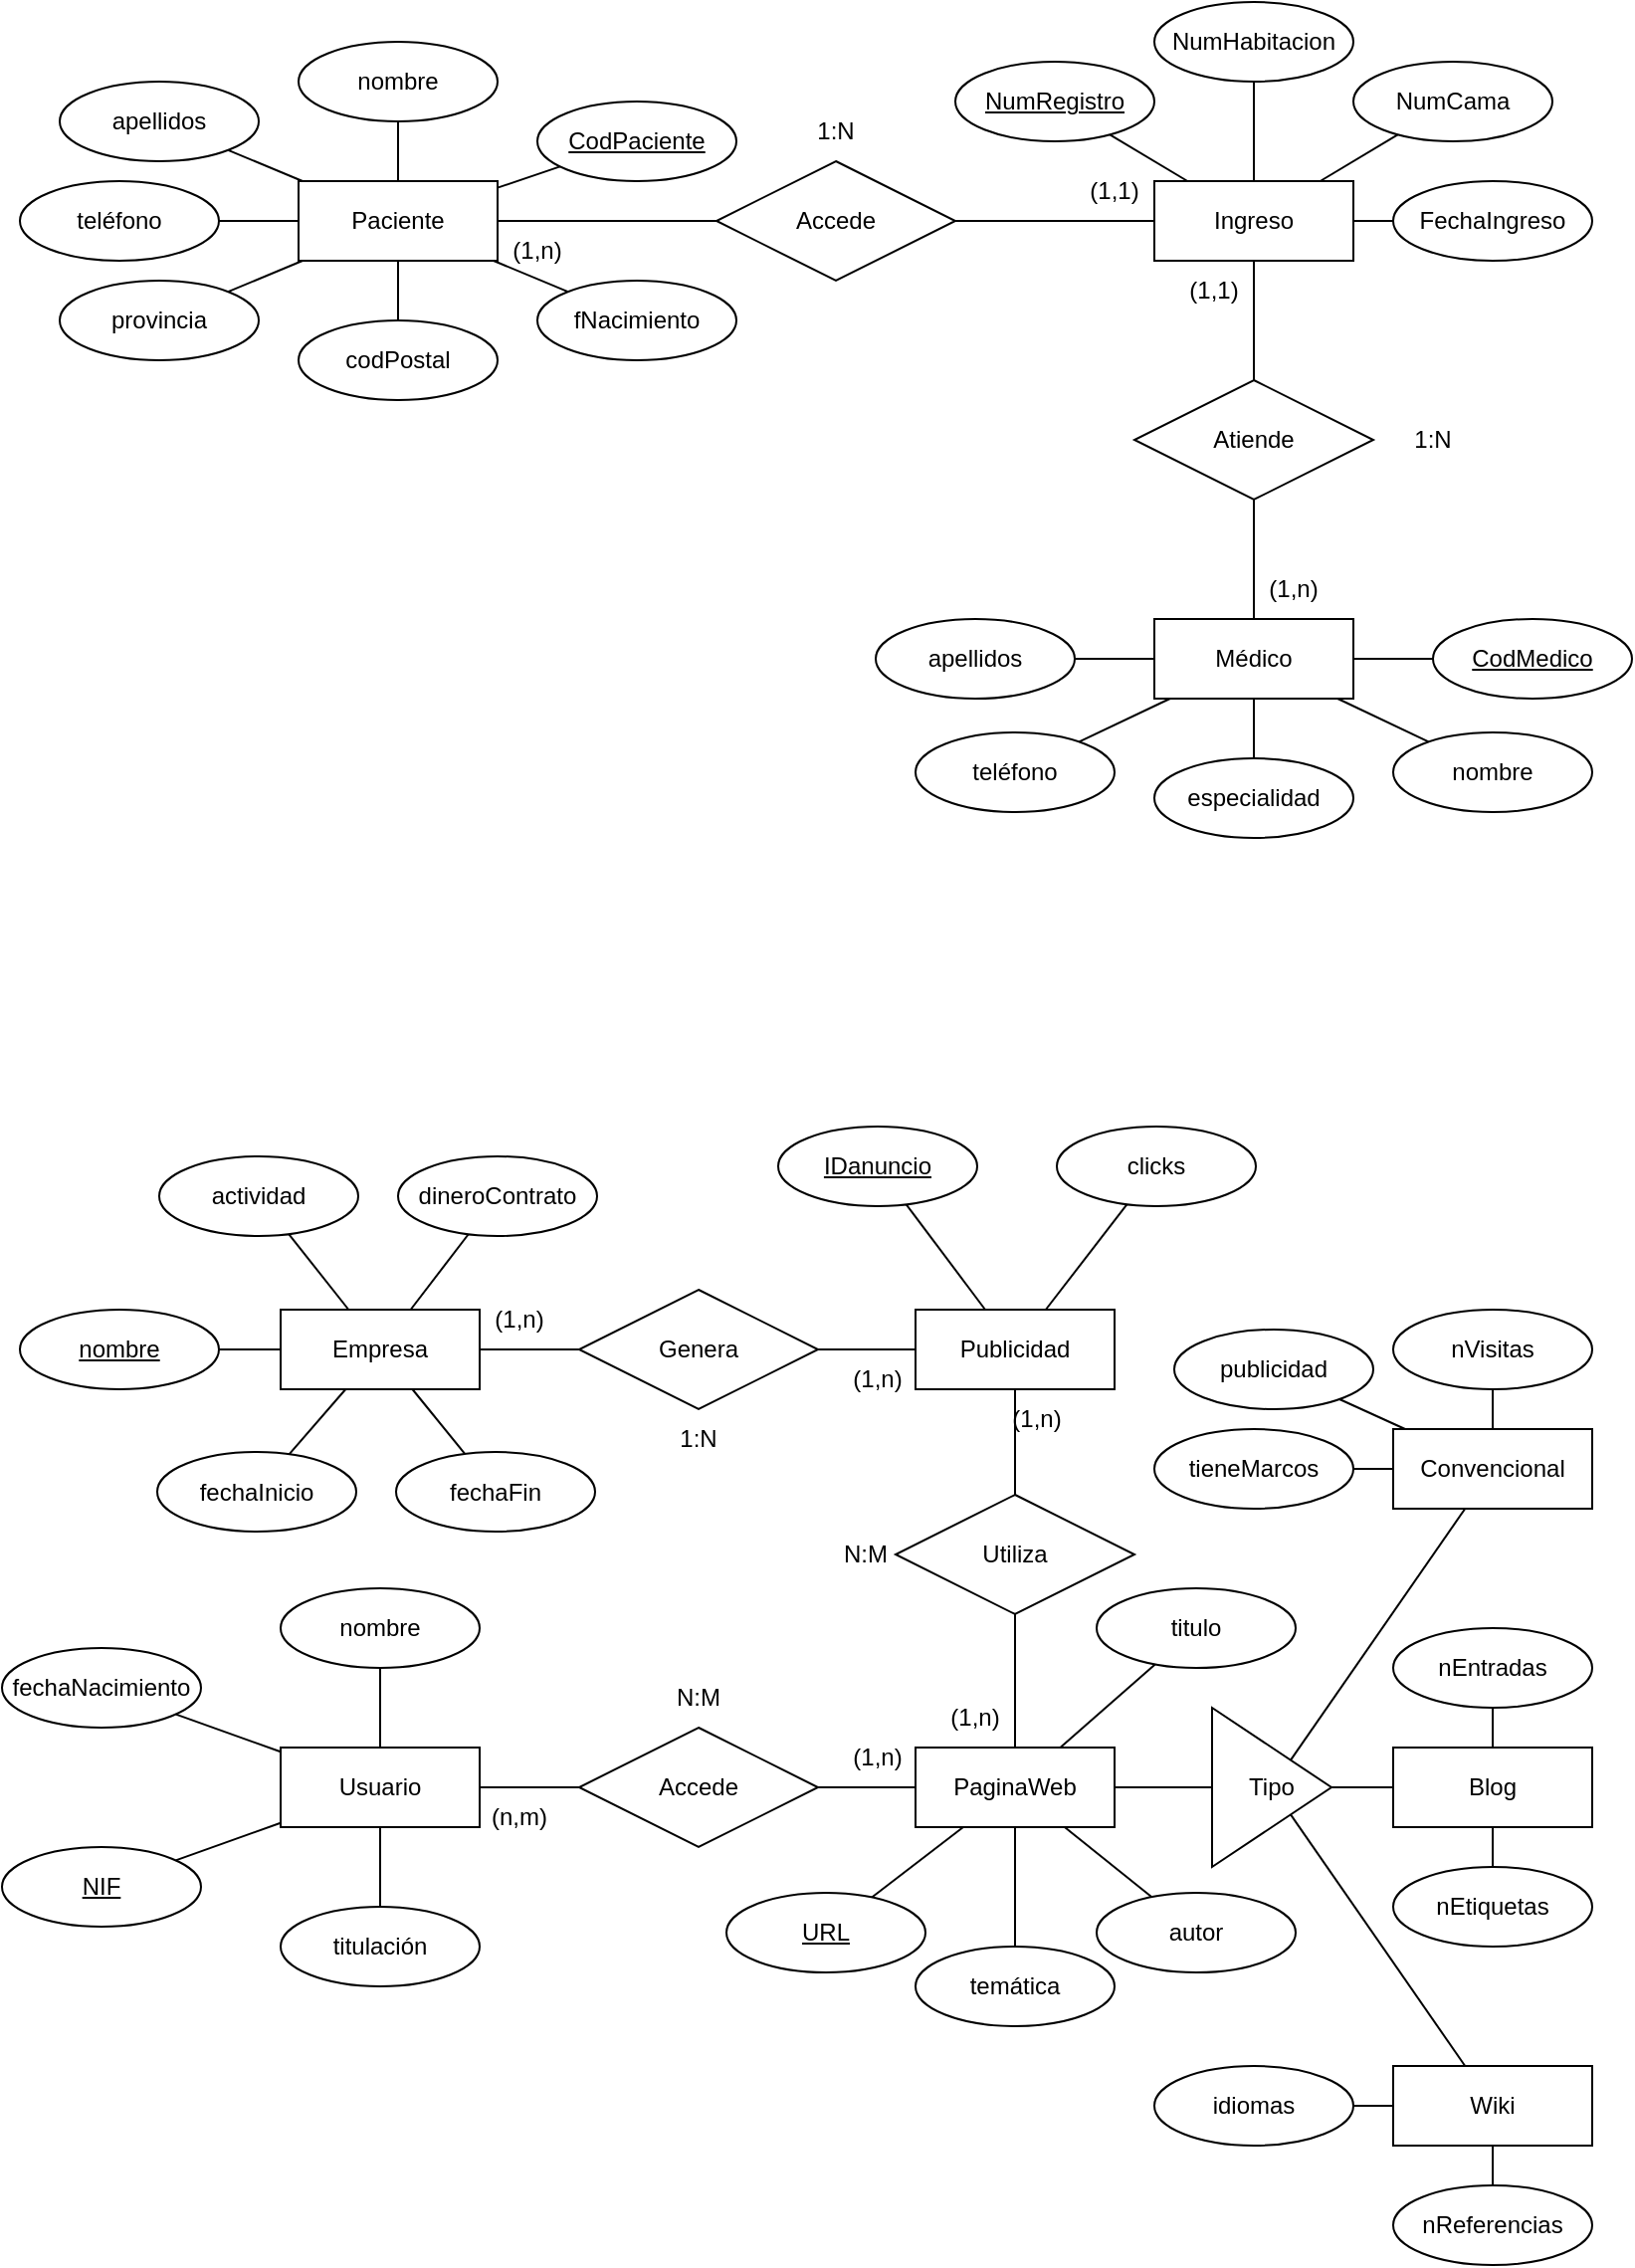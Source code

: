<mxfile version="24.8.1">
  <diagram name="Página-1" id="OM9QJlv7rs2KJ2Hx93Fb">
    <mxGraphModel dx="1793" dy="933" grid="1" gridSize="10" guides="1" tooltips="1" connect="1" arrows="1" fold="1" page="1" pageScale="1" pageWidth="827" pageHeight="1169" math="0" shadow="0">
      <root>
        <mxCell id="0" />
        <mxCell id="1" parent="0" />
        <mxCell id="q-Yn26P4vF6KLxeXFJKJ-2" value="Paciente" style="whiteSpace=wrap;html=1;align=center;" parent="1" vertex="1">
          <mxGeometry x="149" y="110" width="100" height="40" as="geometry" />
        </mxCell>
        <mxCell id="q-Yn26P4vF6KLxeXFJKJ-3" value="nombre" style="ellipse;whiteSpace=wrap;html=1;align=center;" parent="1" vertex="1">
          <mxGeometry x="149" y="40" width="100" height="40" as="geometry" />
        </mxCell>
        <mxCell id="q-Yn26P4vF6KLxeXFJKJ-4" value="" style="endArrow=none;html=1;rounded=0;" parent="1" source="q-Yn26P4vF6KLxeXFJKJ-2" target="q-Yn26P4vF6KLxeXFJKJ-3" edge="1">
          <mxGeometry relative="1" as="geometry">
            <mxPoint x="159" y="280" as="sourcePoint" />
            <mxPoint x="319" y="280" as="targetPoint" />
          </mxGeometry>
        </mxCell>
        <mxCell id="q-Yn26P4vF6KLxeXFJKJ-5" value="CodPaciente" style="ellipse;whiteSpace=wrap;html=1;align=center;fontStyle=4;" parent="1" vertex="1">
          <mxGeometry x="269" y="70" width="100" height="40" as="geometry" />
        </mxCell>
        <mxCell id="q-Yn26P4vF6KLxeXFJKJ-6" value="" style="endArrow=none;html=1;rounded=0;" parent="1" source="q-Yn26P4vF6KLxeXFJKJ-5" target="q-Yn26P4vF6KLxeXFJKJ-2" edge="1">
          <mxGeometry relative="1" as="geometry">
            <mxPoint x="187" y="120" as="sourcePoint" />
            <mxPoint x="129" y="68" as="targetPoint" />
          </mxGeometry>
        </mxCell>
        <mxCell id="q-Yn26P4vF6KLxeXFJKJ-7" value="apellidos" style="ellipse;whiteSpace=wrap;html=1;align=center;" parent="1" vertex="1">
          <mxGeometry x="29" y="60" width="100" height="40" as="geometry" />
        </mxCell>
        <mxCell id="q-Yn26P4vF6KLxeXFJKJ-8" value="" style="endArrow=none;html=1;rounded=0;" parent="1" source="q-Yn26P4vF6KLxeXFJKJ-2" target="q-Yn26P4vF6KLxeXFJKJ-7" edge="1">
          <mxGeometry relative="1" as="geometry">
            <mxPoint x="163" y="230" as="sourcePoint" />
            <mxPoint x="305" y="400" as="targetPoint" />
          </mxGeometry>
        </mxCell>
        <mxCell id="q-Yn26P4vF6KLxeXFJKJ-9" value="teléfono" style="ellipse;whiteSpace=wrap;html=1;align=center;" parent="1" vertex="1">
          <mxGeometry x="9" y="110" width="100" height="40" as="geometry" />
        </mxCell>
        <mxCell id="q-Yn26P4vF6KLxeXFJKJ-10" value="" style="endArrow=none;html=1;rounded=0;" parent="1" source="q-Yn26P4vF6KLxeXFJKJ-2" target="q-Yn26P4vF6KLxeXFJKJ-9" edge="1">
          <mxGeometry relative="1" as="geometry">
            <mxPoint x="149" y="177" as="sourcePoint" />
            <mxPoint x="305" y="460" as="targetPoint" />
          </mxGeometry>
        </mxCell>
        <mxCell id="q-Yn26P4vF6KLxeXFJKJ-11" value="provincia" style="ellipse;whiteSpace=wrap;html=1;align=center;" parent="1" vertex="1">
          <mxGeometry x="29" y="160" width="100" height="40" as="geometry" />
        </mxCell>
        <mxCell id="q-Yn26P4vF6KLxeXFJKJ-12" value="" style="endArrow=none;html=1;rounded=0;" parent="1" source="q-Yn26P4vF6KLxeXFJKJ-2" target="q-Yn26P4vF6KLxeXFJKJ-11" edge="1">
          <mxGeometry relative="1" as="geometry">
            <mxPoint x="179" y="193" as="sourcePoint" />
            <mxPoint x="335" y="510" as="targetPoint" />
          </mxGeometry>
        </mxCell>
        <mxCell id="q-Yn26P4vF6KLxeXFJKJ-13" value="codPostal" style="ellipse;whiteSpace=wrap;html=1;align=center;" parent="1" vertex="1">
          <mxGeometry x="149" y="180" width="100" height="40" as="geometry" />
        </mxCell>
        <mxCell id="q-Yn26P4vF6KLxeXFJKJ-14" value="" style="endArrow=none;html=1;rounded=0;" parent="1" source="q-Yn26P4vF6KLxeXFJKJ-2" target="q-Yn26P4vF6KLxeXFJKJ-13" edge="1">
          <mxGeometry relative="1" as="geometry">
            <mxPoint x="298" y="150" as="sourcePoint" />
            <mxPoint x="445" y="513" as="targetPoint" />
          </mxGeometry>
        </mxCell>
        <mxCell id="q-Yn26P4vF6KLxeXFJKJ-15" value="fNacimiento" style="ellipse;whiteSpace=wrap;html=1;align=center;" parent="1" vertex="1">
          <mxGeometry x="269" y="160" width="100" height="40" as="geometry" />
        </mxCell>
        <mxCell id="q-Yn26P4vF6KLxeXFJKJ-16" value="" style="endArrow=none;html=1;rounded=0;" parent="1" source="q-Yn26P4vF6KLxeXFJKJ-2" target="q-Yn26P4vF6KLxeXFJKJ-15" edge="1">
          <mxGeometry relative="1" as="geometry">
            <mxPoint x="307" y="140" as="sourcePoint" />
            <mxPoint x="548" y="503" as="targetPoint" />
          </mxGeometry>
        </mxCell>
        <mxCell id="q-Yn26P4vF6KLxeXFJKJ-17" value="Accede" style="shape=rhombus;perimeter=rhombusPerimeter;whiteSpace=wrap;html=1;align=center;" parent="1" vertex="1">
          <mxGeometry x="359" y="100" width="120" height="60" as="geometry" />
        </mxCell>
        <mxCell id="q-Yn26P4vF6KLxeXFJKJ-18" value="" style="endArrow=none;html=1;rounded=0;" parent="1" source="q-Yn26P4vF6KLxeXFJKJ-2" target="q-Yn26P4vF6KLxeXFJKJ-17" edge="1">
          <mxGeometry relative="1" as="geometry">
            <mxPoint x="243" y="160" as="sourcePoint" />
            <mxPoint x="304" y="196" as="targetPoint" />
          </mxGeometry>
        </mxCell>
        <mxCell id="q-Yn26P4vF6KLxeXFJKJ-19" value="Médico" style="whiteSpace=wrap;html=1;align=center;" parent="1" vertex="1">
          <mxGeometry x="579" y="330" width="100" height="40" as="geometry" />
        </mxCell>
        <mxCell id="q-Yn26P4vF6KLxeXFJKJ-20" value="nombre" style="ellipse;whiteSpace=wrap;html=1;align=center;" parent="1" vertex="1">
          <mxGeometry x="699" y="387" width="100" height="40" as="geometry" />
        </mxCell>
        <mxCell id="q-Yn26P4vF6KLxeXFJKJ-21" value="" style="endArrow=none;html=1;rounded=0;" parent="1" source="q-Yn26P4vF6KLxeXFJKJ-19" target="q-Yn26P4vF6KLxeXFJKJ-20" edge="1">
          <mxGeometry relative="1" as="geometry">
            <mxPoint x="589" y="500" as="sourcePoint" />
            <mxPoint x="749" y="500" as="targetPoint" />
          </mxGeometry>
        </mxCell>
        <mxCell id="q-Yn26P4vF6KLxeXFJKJ-22" value="CodMedico" style="ellipse;whiteSpace=wrap;html=1;align=center;fontStyle=4;" parent="1" vertex="1">
          <mxGeometry x="719" y="330" width="100" height="40" as="geometry" />
        </mxCell>
        <mxCell id="q-Yn26P4vF6KLxeXFJKJ-23" value="" style="endArrow=none;html=1;rounded=0;" parent="1" source="q-Yn26P4vF6KLxeXFJKJ-22" target="q-Yn26P4vF6KLxeXFJKJ-19" edge="1">
          <mxGeometry relative="1" as="geometry">
            <mxPoint x="617" y="340" as="sourcePoint" />
            <mxPoint x="559" y="288" as="targetPoint" />
          </mxGeometry>
        </mxCell>
        <mxCell id="q-Yn26P4vF6KLxeXFJKJ-24" value="apellidos" style="ellipse;whiteSpace=wrap;html=1;align=center;" parent="1" vertex="1">
          <mxGeometry x="439" y="330" width="100" height="40" as="geometry" />
        </mxCell>
        <mxCell id="q-Yn26P4vF6KLxeXFJKJ-25" value="" style="endArrow=none;html=1;rounded=0;" parent="1" source="q-Yn26P4vF6KLxeXFJKJ-19" target="q-Yn26P4vF6KLxeXFJKJ-24" edge="1">
          <mxGeometry relative="1" as="geometry">
            <mxPoint x="593" y="450" as="sourcePoint" />
            <mxPoint x="735" y="620" as="targetPoint" />
          </mxGeometry>
        </mxCell>
        <mxCell id="q-Yn26P4vF6KLxeXFJKJ-26" value="teléfono" style="ellipse;whiteSpace=wrap;html=1;align=center;" parent="1" vertex="1">
          <mxGeometry x="459" y="387" width="100" height="40" as="geometry" />
        </mxCell>
        <mxCell id="q-Yn26P4vF6KLxeXFJKJ-27" value="" style="endArrow=none;html=1;rounded=0;" parent="1" source="q-Yn26P4vF6KLxeXFJKJ-19" target="q-Yn26P4vF6KLxeXFJKJ-26" edge="1">
          <mxGeometry relative="1" as="geometry">
            <mxPoint x="579" y="397" as="sourcePoint" />
            <mxPoint x="735" y="680" as="targetPoint" />
          </mxGeometry>
        </mxCell>
        <mxCell id="q-Yn26P4vF6KLxeXFJKJ-32" value="especialidad" style="ellipse;whiteSpace=wrap;html=1;align=center;" parent="1" vertex="1">
          <mxGeometry x="579" y="400" width="100" height="40" as="geometry" />
        </mxCell>
        <mxCell id="q-Yn26P4vF6KLxeXFJKJ-33" value="" style="endArrow=none;html=1;rounded=0;" parent="1" source="q-Yn26P4vF6KLxeXFJKJ-19" target="q-Yn26P4vF6KLxeXFJKJ-32" edge="1">
          <mxGeometry relative="1" as="geometry">
            <mxPoint x="737" y="360" as="sourcePoint" />
            <mxPoint x="978" y="723" as="targetPoint" />
          </mxGeometry>
        </mxCell>
        <mxCell id="q-Yn26P4vF6KLxeXFJKJ-34" value="Ingreso" style="whiteSpace=wrap;html=1;align=center;" parent="1" vertex="1">
          <mxGeometry x="579" y="110" width="100" height="40" as="geometry" />
        </mxCell>
        <mxCell id="q-Yn26P4vF6KLxeXFJKJ-35" value="" style="endArrow=none;html=1;rounded=0;" parent="1" source="q-Yn26P4vF6KLxeXFJKJ-17" target="q-Yn26P4vF6KLxeXFJKJ-34" edge="1">
          <mxGeometry relative="1" as="geometry">
            <mxPoint x="499" y="220" as="sourcePoint" />
            <mxPoint x="659" y="220" as="targetPoint" />
          </mxGeometry>
        </mxCell>
        <mxCell id="q-Yn26P4vF6KLxeXFJKJ-37" value="NumRegistro" style="ellipse;whiteSpace=wrap;html=1;align=center;fontStyle=4;" parent="1" vertex="1">
          <mxGeometry x="479" y="50" width="100" height="40" as="geometry" />
        </mxCell>
        <mxCell id="q-Yn26P4vF6KLxeXFJKJ-38" value="" style="endArrow=none;html=1;rounded=0;" parent="1" source="q-Yn26P4vF6KLxeXFJKJ-37" target="q-Yn26P4vF6KLxeXFJKJ-34" edge="1">
          <mxGeometry relative="1" as="geometry">
            <mxPoint x="449" y="270" as="sourcePoint" />
            <mxPoint x="609" y="270" as="targetPoint" />
          </mxGeometry>
        </mxCell>
        <mxCell id="q-Yn26P4vF6KLxeXFJKJ-39" value="NumCama" style="ellipse;whiteSpace=wrap;html=1;align=center;" parent="1" vertex="1">
          <mxGeometry x="679" y="50" width="100" height="40" as="geometry" />
        </mxCell>
        <mxCell id="q-Yn26P4vF6KLxeXFJKJ-40" value="" style="endArrow=none;html=1;rounded=0;" parent="1" source="q-Yn26P4vF6KLxeXFJKJ-34" target="q-Yn26P4vF6KLxeXFJKJ-39" edge="1">
          <mxGeometry relative="1" as="geometry">
            <mxPoint x="429" y="120" as="sourcePoint" />
            <mxPoint x="429" y="110" as="targetPoint" />
          </mxGeometry>
        </mxCell>
        <mxCell id="q-Yn26P4vF6KLxeXFJKJ-41" value="FechaIngreso" style="ellipse;whiteSpace=wrap;html=1;align=center;" parent="1" vertex="1">
          <mxGeometry x="699" y="110" width="100" height="40" as="geometry" />
        </mxCell>
        <mxCell id="q-Yn26P4vF6KLxeXFJKJ-42" value="" style="endArrow=none;html=1;rounded=0;" parent="1" source="q-Yn26P4vF6KLxeXFJKJ-34" target="q-Yn26P4vF6KLxeXFJKJ-41" edge="1">
          <mxGeometry relative="1" as="geometry">
            <mxPoint x="413" y="162" as="sourcePoint" />
            <mxPoint x="384" y="201" as="targetPoint" />
          </mxGeometry>
        </mxCell>
        <mxCell id="q-Yn26P4vF6KLxeXFJKJ-43" value="NumHabitacion" style="ellipse;whiteSpace=wrap;html=1;align=center;" parent="1" vertex="1">
          <mxGeometry x="579" y="20" width="100" height="40" as="geometry" />
        </mxCell>
        <mxCell id="q-Yn26P4vF6KLxeXFJKJ-44" value="" style="endArrow=none;html=1;rounded=0;" parent="1" source="q-Yn26P4vF6KLxeXFJKJ-34" target="q-Yn26P4vF6KLxeXFJKJ-43" edge="1">
          <mxGeometry relative="1" as="geometry">
            <mxPoint x="445" y="162" as="sourcePoint" />
            <mxPoint x="474" y="201" as="targetPoint" />
          </mxGeometry>
        </mxCell>
        <mxCell id="q-Yn26P4vF6KLxeXFJKJ-45" value="" style="endArrow=none;html=1;rounded=0;" parent="1" source="q-Yn26P4vF6KLxeXFJKJ-34" edge="1" target="kMywHeOW3mW8am20AHND-2">
          <mxGeometry relative="1" as="geometry">
            <mxPoint x="559" y="260" as="sourcePoint" />
            <mxPoint x="629" y="220" as="targetPoint" />
          </mxGeometry>
        </mxCell>
        <mxCell id="kMywHeOW3mW8am20AHND-2" value="Atiende" style="shape=rhombus;perimeter=rhombusPerimeter;whiteSpace=wrap;html=1;align=center;" vertex="1" parent="1">
          <mxGeometry x="569" y="210" width="120" height="60" as="geometry" />
        </mxCell>
        <mxCell id="kMywHeOW3mW8am20AHND-3" value="" style="endArrow=none;html=1;rounded=0;" edge="1" parent="1" source="kMywHeOW3mW8am20AHND-2" target="q-Yn26P4vF6KLxeXFJKJ-19">
          <mxGeometry relative="1" as="geometry">
            <mxPoint x="639" y="160" as="sourcePoint" />
            <mxPoint x="639" y="230" as="targetPoint" />
          </mxGeometry>
        </mxCell>
        <mxCell id="kMywHeOW3mW8am20AHND-4" value="(1,n)" style="text;html=1;align=center;verticalAlign=middle;whiteSpace=wrap;rounded=0;" vertex="1" parent="1">
          <mxGeometry x="239" y="130" width="60" height="30" as="geometry" />
        </mxCell>
        <mxCell id="kMywHeOW3mW8am20AHND-5" value="(1,1)" style="text;html=1;align=center;verticalAlign=middle;whiteSpace=wrap;rounded=0;" vertex="1" parent="1">
          <mxGeometry x="529" y="100" width="60" height="30" as="geometry" />
        </mxCell>
        <mxCell id="kMywHeOW3mW8am20AHND-6" value="(1,n)" style="text;html=1;align=center;verticalAlign=middle;whiteSpace=wrap;rounded=0;" vertex="1" parent="1">
          <mxGeometry x="619" y="300" width="60" height="30" as="geometry" />
        </mxCell>
        <mxCell id="kMywHeOW3mW8am20AHND-7" value="(1,1)" style="text;html=1;align=center;verticalAlign=middle;whiteSpace=wrap;rounded=0;" vertex="1" parent="1">
          <mxGeometry x="579" y="150" width="60" height="30" as="geometry" />
        </mxCell>
        <mxCell id="kMywHeOW3mW8am20AHND-9" value="1:N" style="text;html=1;align=center;verticalAlign=middle;whiteSpace=wrap;rounded=0;" vertex="1" parent="1">
          <mxGeometry x="689" y="225" width="60" height="30" as="geometry" />
        </mxCell>
        <mxCell id="kMywHeOW3mW8am20AHND-10" value="1:N" style="text;html=1;align=center;verticalAlign=middle;whiteSpace=wrap;rounded=0;" vertex="1" parent="1">
          <mxGeometry x="389" y="70" width="60" height="30" as="geometry" />
        </mxCell>
        <mxCell id="kMywHeOW3mW8am20AHND-11" value="Usuario" style="whiteSpace=wrap;html=1;align=center;" vertex="1" parent="1">
          <mxGeometry x="140" y="897" width="100" height="40" as="geometry" />
        </mxCell>
        <mxCell id="kMywHeOW3mW8am20AHND-12" value="nombre" style="ellipse;whiteSpace=wrap;html=1;align=center;" vertex="1" parent="1">
          <mxGeometry x="140" y="817" width="100" height="40" as="geometry" />
        </mxCell>
        <mxCell id="kMywHeOW3mW8am20AHND-13" value="" style="endArrow=none;html=1;rounded=0;" edge="1" parent="1" source="kMywHeOW3mW8am20AHND-12" target="kMywHeOW3mW8am20AHND-11">
          <mxGeometry relative="1" as="geometry">
            <mxPoint x="577" y="597" as="sourcePoint" />
            <mxPoint x="532" y="619" as="targetPoint" />
          </mxGeometry>
        </mxCell>
        <mxCell id="kMywHeOW3mW8am20AHND-14" value="NIF" style="ellipse;whiteSpace=wrap;html=1;align=center;fontStyle=4;" vertex="1" parent="1">
          <mxGeometry y="947" width="100" height="40" as="geometry" />
        </mxCell>
        <mxCell id="kMywHeOW3mW8am20AHND-15" value="" style="endArrow=none;html=1;rounded=0;" edge="1" parent="1" source="kMywHeOW3mW8am20AHND-11" target="kMywHeOW3mW8am20AHND-14">
          <mxGeometry relative="1" as="geometry">
            <mxPoint x="200" y="857" as="sourcePoint" />
            <mxPoint x="200" y="907" as="targetPoint" />
          </mxGeometry>
        </mxCell>
        <mxCell id="kMywHeOW3mW8am20AHND-16" value="fechaNacimiento" style="ellipse;whiteSpace=wrap;html=1;align=center;" vertex="1" parent="1">
          <mxGeometry y="847" width="100" height="40" as="geometry" />
        </mxCell>
        <mxCell id="kMywHeOW3mW8am20AHND-17" value="" style="endArrow=none;html=1;rounded=0;" edge="1" parent="1" source="kMywHeOW3mW8am20AHND-16" target="kMywHeOW3mW8am20AHND-11">
          <mxGeometry relative="1" as="geometry">
            <mxPoint x="200" y="857" as="sourcePoint" />
            <mxPoint x="200" y="907" as="targetPoint" />
          </mxGeometry>
        </mxCell>
        <mxCell id="kMywHeOW3mW8am20AHND-18" value="titulación" style="ellipse;whiteSpace=wrap;html=1;align=center;" vertex="1" parent="1">
          <mxGeometry x="140" y="977" width="100" height="40" as="geometry" />
        </mxCell>
        <mxCell id="kMywHeOW3mW8am20AHND-19" value="" style="endArrow=none;html=1;rounded=0;" edge="1" parent="1" source="kMywHeOW3mW8am20AHND-18" target="kMywHeOW3mW8am20AHND-11">
          <mxGeometry relative="1" as="geometry">
            <mxPoint x="179" y="967" as="sourcePoint" />
            <mxPoint x="129" y="1007" as="targetPoint" />
          </mxGeometry>
        </mxCell>
        <mxCell id="kMywHeOW3mW8am20AHND-20" value="PaginaWeb" style="whiteSpace=wrap;html=1;align=center;" vertex="1" parent="1">
          <mxGeometry x="459" y="897" width="100" height="40" as="geometry" />
        </mxCell>
        <mxCell id="kMywHeOW3mW8am20AHND-21" value="Accede" style="shape=rhombus;perimeter=rhombusPerimeter;whiteSpace=wrap;html=1;align=center;" vertex="1" parent="1">
          <mxGeometry x="290" y="887" width="120" height="60" as="geometry" />
        </mxCell>
        <mxCell id="kMywHeOW3mW8am20AHND-22" value="" style="endArrow=none;html=1;rounded=0;" edge="1" parent="1" source="kMywHeOW3mW8am20AHND-11" target="kMywHeOW3mW8am20AHND-21">
          <mxGeometry relative="1" as="geometry">
            <mxPoint x="200" y="987" as="sourcePoint" />
            <mxPoint x="200" y="947" as="targetPoint" />
          </mxGeometry>
        </mxCell>
        <mxCell id="kMywHeOW3mW8am20AHND-23" value="" style="endArrow=none;html=1;rounded=0;" edge="1" parent="1" source="kMywHeOW3mW8am20AHND-21" target="kMywHeOW3mW8am20AHND-20">
          <mxGeometry relative="1" as="geometry">
            <mxPoint x="250" y="927" as="sourcePoint" />
            <mxPoint x="289" y="927" as="targetPoint" />
          </mxGeometry>
        </mxCell>
        <mxCell id="kMywHeOW3mW8am20AHND-24" value="Tipo" style="triangle;whiteSpace=wrap;html=1;" vertex="1" parent="1">
          <mxGeometry x="608" y="877" width="60" height="80" as="geometry" />
        </mxCell>
        <mxCell id="kMywHeOW3mW8am20AHND-26" value="" style="endArrow=none;html=1;rounded=0;" edge="1" parent="1" source="kMywHeOW3mW8am20AHND-24" target="kMywHeOW3mW8am20AHND-29">
          <mxGeometry relative="1" as="geometry">
            <mxPoint x="569" y="1047" as="sourcePoint" />
            <mxPoint x="729" y="1047" as="targetPoint" />
          </mxGeometry>
        </mxCell>
        <mxCell id="kMywHeOW3mW8am20AHND-27" value="Wiki" style="whiteSpace=wrap;html=1;align=center;" vertex="1" parent="1">
          <mxGeometry x="699" y="1057" width="100" height="40" as="geometry" />
        </mxCell>
        <mxCell id="kMywHeOW3mW8am20AHND-28" value="Blog" style="whiteSpace=wrap;html=1;align=center;" vertex="1" parent="1">
          <mxGeometry x="699" y="897" width="100" height="40" as="geometry" />
        </mxCell>
        <mxCell id="kMywHeOW3mW8am20AHND-29" value="Convencional" style="whiteSpace=wrap;html=1;align=center;" vertex="1" parent="1">
          <mxGeometry x="699" y="737" width="100" height="40" as="geometry" />
        </mxCell>
        <mxCell id="kMywHeOW3mW8am20AHND-30" value="" style="endArrow=none;html=1;rounded=0;" edge="1" parent="1" source="kMywHeOW3mW8am20AHND-24" target="kMywHeOW3mW8am20AHND-28">
          <mxGeometry relative="1" as="geometry">
            <mxPoint x="662" y="917" as="sourcePoint" />
            <mxPoint x="731" y="867" as="targetPoint" />
          </mxGeometry>
        </mxCell>
        <mxCell id="kMywHeOW3mW8am20AHND-31" value="" style="endArrow=none;html=1;rounded=0;" edge="1" parent="1" source="kMywHeOW3mW8am20AHND-24" target="kMywHeOW3mW8am20AHND-27">
          <mxGeometry relative="1" as="geometry">
            <mxPoint x="678" y="927" as="sourcePoint" />
            <mxPoint x="709" y="927" as="targetPoint" />
          </mxGeometry>
        </mxCell>
        <mxCell id="kMywHeOW3mW8am20AHND-32" value="" style="endArrow=none;html=1;rounded=0;" edge="1" parent="1" source="kMywHeOW3mW8am20AHND-20" target="kMywHeOW3mW8am20AHND-24">
          <mxGeometry relative="1" as="geometry">
            <mxPoint x="440" y="927" as="sourcePoint" />
            <mxPoint x="489" y="927" as="targetPoint" />
          </mxGeometry>
        </mxCell>
        <mxCell id="kMywHeOW3mW8am20AHND-33" value="titulo" style="ellipse;whiteSpace=wrap;html=1;align=center;" vertex="1" parent="1">
          <mxGeometry x="550" y="817" width="100" height="40" as="geometry" />
        </mxCell>
        <mxCell id="kMywHeOW3mW8am20AHND-34" value="" style="endArrow=none;html=1;rounded=0;" edge="1" parent="1" source="kMywHeOW3mW8am20AHND-33" target="kMywHeOW3mW8am20AHND-20">
          <mxGeometry relative="1" as="geometry">
            <mxPoint x="896" y="577" as="sourcePoint" />
            <mxPoint x="509" y="877" as="targetPoint" />
          </mxGeometry>
        </mxCell>
        <mxCell id="kMywHeOW3mW8am20AHND-35" value="URL" style="ellipse;whiteSpace=wrap;html=1;align=center;fontStyle=4;" vertex="1" parent="1">
          <mxGeometry x="364" y="970" width="100" height="40" as="geometry" />
        </mxCell>
        <mxCell id="kMywHeOW3mW8am20AHND-36" value="" style="endArrow=none;html=1;rounded=0;" edge="1" parent="1" source="kMywHeOW3mW8am20AHND-20" target="kMywHeOW3mW8am20AHND-35">
          <mxGeometry relative="1" as="geometry">
            <mxPoint x="150" y="945" as="sourcePoint" />
            <mxPoint x="97" y="964" as="targetPoint" />
          </mxGeometry>
        </mxCell>
        <mxCell id="kMywHeOW3mW8am20AHND-38" value="temática" style="ellipse;whiteSpace=wrap;html=1;align=center;" vertex="1" parent="1">
          <mxGeometry x="459" y="997" width="100" height="40" as="geometry" />
        </mxCell>
        <mxCell id="kMywHeOW3mW8am20AHND-39" value="" style="endArrow=none;html=1;rounded=0;" edge="1" parent="1" source="kMywHeOW3mW8am20AHND-38" target="kMywHeOW3mW8am20AHND-20">
          <mxGeometry relative="1" as="geometry">
            <mxPoint x="847" y="757" as="sourcePoint" />
            <mxPoint x="460" y="1077" as="targetPoint" />
          </mxGeometry>
        </mxCell>
        <mxCell id="kMywHeOW3mW8am20AHND-40" value="autor" style="ellipse;whiteSpace=wrap;html=1;align=center;" vertex="1" parent="1">
          <mxGeometry x="550" y="970" width="100" height="40" as="geometry" />
        </mxCell>
        <mxCell id="kMywHeOW3mW8am20AHND-41" value="" style="endArrow=none;html=1;rounded=0;" edge="1" parent="1" source="kMywHeOW3mW8am20AHND-40" target="kMywHeOW3mW8am20AHND-20">
          <mxGeometry relative="1" as="geometry">
            <mxPoint x="947" y="787" as="sourcePoint" />
            <mxPoint x="576" y="967" as="targetPoint" />
          </mxGeometry>
        </mxCell>
        <mxCell id="kMywHeOW3mW8am20AHND-42" value="nVisitas" style="ellipse;whiteSpace=wrap;html=1;align=center;" vertex="1" parent="1">
          <mxGeometry x="699" y="677" width="100" height="40" as="geometry" />
        </mxCell>
        <mxCell id="kMywHeOW3mW8am20AHND-43" value="" style="endArrow=none;html=1;rounded=0;" edge="1" parent="1" source="kMywHeOW3mW8am20AHND-42" target="kMywHeOW3mW8am20AHND-29">
          <mxGeometry relative="1" as="geometry">
            <mxPoint x="590" y="797" as="sourcePoint" />
            <mxPoint x="750" y="797" as="targetPoint" />
          </mxGeometry>
        </mxCell>
        <mxCell id="kMywHeOW3mW8am20AHND-44" value="publicidad" style="ellipse;whiteSpace=wrap;html=1;align=center;" vertex="1" parent="1">
          <mxGeometry x="589" y="687" width="100" height="40" as="geometry" />
        </mxCell>
        <mxCell id="kMywHeOW3mW8am20AHND-45" value="" style="endArrow=none;html=1;rounded=0;" edge="1" parent="1" source="kMywHeOW3mW8am20AHND-44" target="kMywHeOW3mW8am20AHND-29">
          <mxGeometry relative="1" as="geometry">
            <mxPoint x="490" y="817" as="sourcePoint" />
            <mxPoint x="649" y="757" as="targetPoint" />
          </mxGeometry>
        </mxCell>
        <mxCell id="kMywHeOW3mW8am20AHND-46" value="tieneMarcos" style="ellipse;whiteSpace=wrap;html=1;align=center;" vertex="1" parent="1">
          <mxGeometry x="579" y="737" width="100" height="40" as="geometry" />
        </mxCell>
        <mxCell id="kMywHeOW3mW8am20AHND-47" value="" style="endArrow=none;html=1;rounded=0;" edge="1" parent="1" source="kMywHeOW3mW8am20AHND-46" target="kMywHeOW3mW8am20AHND-29">
          <mxGeometry relative="1" as="geometry">
            <mxPoint x="682" y="732" as="sourcePoint" />
            <mxPoint x="715" y="747" as="targetPoint" />
          </mxGeometry>
        </mxCell>
        <mxCell id="kMywHeOW3mW8am20AHND-48" value="nEntradas" style="ellipse;whiteSpace=wrap;html=1;align=center;" vertex="1" parent="1">
          <mxGeometry x="699" y="837" width="100" height="40" as="geometry" />
        </mxCell>
        <mxCell id="kMywHeOW3mW8am20AHND-49" value="" style="endArrow=none;html=1;rounded=0;" edge="1" parent="1" source="kMywHeOW3mW8am20AHND-48" target="kMywHeOW3mW8am20AHND-28">
          <mxGeometry relative="1" as="geometry">
            <mxPoint x="810" y="832" as="sourcePoint" />
            <mxPoint x="827" y="857" as="targetPoint" />
          </mxGeometry>
        </mxCell>
        <mxCell id="kMywHeOW3mW8am20AHND-50" value="nEtiquetas" style="ellipse;whiteSpace=wrap;html=1;align=center;" vertex="1" parent="1">
          <mxGeometry x="699" y="957" width="100" height="40" as="geometry" />
        </mxCell>
        <mxCell id="kMywHeOW3mW8am20AHND-51" value="" style="endArrow=none;html=1;rounded=0;" edge="1" parent="1" source="kMywHeOW3mW8am20AHND-50" target="kMywHeOW3mW8am20AHND-28">
          <mxGeometry relative="1" as="geometry">
            <mxPoint x="810" y="952" as="sourcePoint" />
            <mxPoint x="749" y="1017" as="targetPoint" />
          </mxGeometry>
        </mxCell>
        <mxCell id="kMywHeOW3mW8am20AHND-52" value="nReferencias" style="ellipse;whiteSpace=wrap;html=1;align=center;" vertex="1" parent="1">
          <mxGeometry x="699" y="1117" width="100" height="40" as="geometry" />
        </mxCell>
        <mxCell id="kMywHeOW3mW8am20AHND-53" value="" style="endArrow=none;html=1;rounded=0;" edge="1" parent="1" source="kMywHeOW3mW8am20AHND-52" target="kMywHeOW3mW8am20AHND-27">
          <mxGeometry relative="1" as="geometry">
            <mxPoint x="810" y="1122" as="sourcePoint" />
            <mxPoint x="749" y="1107" as="targetPoint" />
          </mxGeometry>
        </mxCell>
        <mxCell id="kMywHeOW3mW8am20AHND-55" value="idiomas" style="ellipse;whiteSpace=wrap;html=1;align=center;" vertex="1" parent="1">
          <mxGeometry x="579" y="1057" width="100" height="40" as="geometry" />
        </mxCell>
        <mxCell id="kMywHeOW3mW8am20AHND-56" value="" style="endArrow=none;html=1;rounded=0;" edge="1" parent="1" source="kMywHeOW3mW8am20AHND-55" target="kMywHeOW3mW8am20AHND-27">
          <mxGeometry relative="1" as="geometry">
            <mxPoint x="690" y="1062" as="sourcePoint" />
            <mxPoint x="629" y="1037" as="targetPoint" />
          </mxGeometry>
        </mxCell>
        <mxCell id="kMywHeOW3mW8am20AHND-57" value="(1,n)" style="text;html=1;align=center;verticalAlign=middle;whiteSpace=wrap;rounded=0;" vertex="1" parent="1">
          <mxGeometry x="410" y="887" width="60" height="30" as="geometry" />
        </mxCell>
        <mxCell id="kMywHeOW3mW8am20AHND-58" value="(n,m)" style="text;html=1;align=center;verticalAlign=middle;whiteSpace=wrap;rounded=0;" vertex="1" parent="1">
          <mxGeometry x="230" y="917" width="60" height="30" as="geometry" />
        </mxCell>
        <mxCell id="kMywHeOW3mW8am20AHND-59" value="N:M" style="text;html=1;align=center;verticalAlign=middle;whiteSpace=wrap;rounded=0;" vertex="1" parent="1">
          <mxGeometry x="320" y="857" width="60" height="30" as="geometry" />
        </mxCell>
        <mxCell id="kMywHeOW3mW8am20AHND-60" value="Utiliza" style="shape=rhombus;perimeter=rhombusPerimeter;whiteSpace=wrap;html=1;align=center;" vertex="1" parent="1">
          <mxGeometry x="449" y="770" width="120" height="60" as="geometry" />
        </mxCell>
        <mxCell id="kMywHeOW3mW8am20AHND-61" value="" style="endArrow=none;html=1;rounded=0;" edge="1" parent="1" source="kMywHeOW3mW8am20AHND-60" target="kMywHeOW3mW8am20AHND-20">
          <mxGeometry relative="1" as="geometry">
            <mxPoint x="370" y="840" as="sourcePoint" />
            <mxPoint x="530" y="840" as="targetPoint" />
          </mxGeometry>
        </mxCell>
        <mxCell id="kMywHeOW3mW8am20AHND-62" value="Publicidad" style="whiteSpace=wrap;html=1;align=center;" vertex="1" parent="1">
          <mxGeometry x="459" y="677" width="100" height="40" as="geometry" />
        </mxCell>
        <mxCell id="kMywHeOW3mW8am20AHND-63" value="" style="endArrow=none;html=1;rounded=0;" edge="1" parent="1" source="kMywHeOW3mW8am20AHND-62" target="kMywHeOW3mW8am20AHND-60">
          <mxGeometry relative="1" as="geometry">
            <mxPoint x="519" y="820" as="sourcePoint" />
            <mxPoint x="519" y="907" as="targetPoint" />
          </mxGeometry>
        </mxCell>
        <mxCell id="kMywHeOW3mW8am20AHND-64" value="Genera" style="shape=rhombus;perimeter=rhombusPerimeter;whiteSpace=wrap;html=1;align=center;" vertex="1" parent="1">
          <mxGeometry x="290" y="667" width="120" height="60" as="geometry" />
        </mxCell>
        <mxCell id="kMywHeOW3mW8am20AHND-65" value="Empresa" style="whiteSpace=wrap;html=1;align=center;" vertex="1" parent="1">
          <mxGeometry x="140" y="677" width="100" height="40" as="geometry" />
        </mxCell>
        <mxCell id="kMywHeOW3mW8am20AHND-67" value="" style="endArrow=none;html=1;rounded=0;" edge="1" parent="1" source="kMywHeOW3mW8am20AHND-64" target="kMywHeOW3mW8am20AHND-65">
          <mxGeometry relative="1" as="geometry">
            <mxPoint x="210" y="724" as="sourcePoint" />
            <mxPoint x="210" y="824" as="targetPoint" />
          </mxGeometry>
        </mxCell>
        <mxCell id="kMywHeOW3mW8am20AHND-68" value="" style="endArrow=none;html=1;rounded=0;" edge="1" parent="1" source="kMywHeOW3mW8am20AHND-62" target="kMywHeOW3mW8am20AHND-64">
          <mxGeometry relative="1" as="geometry">
            <mxPoint x="529" y="717" as="sourcePoint" />
            <mxPoint x="529" y="817" as="targetPoint" />
          </mxGeometry>
        </mxCell>
        <mxCell id="kMywHeOW3mW8am20AHND-70" value="" style="endArrow=none;html=1;rounded=0;" edge="1" parent="1" source="kMywHeOW3mW8am20AHND-71" target="kMywHeOW3mW8am20AHND-62">
          <mxGeometry relative="1" as="geometry">
            <mxPoint x="462.247" y="624.391" as="sourcePoint" />
            <mxPoint x="650" y="650" as="targetPoint" />
          </mxGeometry>
        </mxCell>
        <mxCell id="kMywHeOW3mW8am20AHND-71" value="IDanuncio" style="ellipse;whiteSpace=wrap;html=1;align=center;fontStyle=4;" vertex="1" parent="1">
          <mxGeometry x="390" y="585" width="100" height="40" as="geometry" />
        </mxCell>
        <mxCell id="kMywHeOW3mW8am20AHND-74" value="clicks" style="ellipse;whiteSpace=wrap;html=1;align=center;" vertex="1" parent="1">
          <mxGeometry x="530" y="585" width="100" height="40" as="geometry" />
        </mxCell>
        <mxCell id="kMywHeOW3mW8am20AHND-75" value="" style="endArrow=none;html=1;rounded=0;" edge="1" parent="1" source="kMywHeOW3mW8am20AHND-74" target="kMywHeOW3mW8am20AHND-62">
          <mxGeometry relative="1" as="geometry">
            <mxPoint x="483" y="635" as="sourcePoint" />
            <mxPoint x="520" y="700" as="targetPoint" />
          </mxGeometry>
        </mxCell>
        <mxCell id="kMywHeOW3mW8am20AHND-77" value="" style="endArrow=none;html=1;rounded=0;" edge="1" parent="1" source="kMywHeOW3mW8am20AHND-82" target="kMywHeOW3mW8am20AHND-65">
          <mxGeometry relative="1" as="geometry">
            <mxPoint x="60" y="697" as="sourcePoint" />
            <mxPoint x="290" y="760" as="targetPoint" />
          </mxGeometry>
        </mxCell>
        <mxCell id="kMywHeOW3mW8am20AHND-78" value="fechaInicio" style="ellipse;whiteSpace=wrap;html=1;align=center;" vertex="1" parent="1">
          <mxGeometry x="78" y="748.5" width="100" height="40" as="geometry" />
        </mxCell>
        <mxCell id="kMywHeOW3mW8am20AHND-79" value="" style="endArrow=none;html=1;rounded=0;" edge="1" parent="1" source="kMywHeOW3mW8am20AHND-65" target="kMywHeOW3mW8am20AHND-78">
          <mxGeometry relative="1" as="geometry">
            <mxPoint x="230" y="780" as="sourcePoint" />
            <mxPoint x="390" y="780" as="targetPoint" />
          </mxGeometry>
        </mxCell>
        <mxCell id="kMywHeOW3mW8am20AHND-80" value="fechaFin" style="ellipse;whiteSpace=wrap;html=1;align=center;" vertex="1" parent="1">
          <mxGeometry x="198" y="748.5" width="100" height="40" as="geometry" />
        </mxCell>
        <mxCell id="kMywHeOW3mW8am20AHND-81" value="" style="endArrow=none;html=1;rounded=0;" edge="1" parent="1" source="kMywHeOW3mW8am20AHND-65" target="kMywHeOW3mW8am20AHND-80">
          <mxGeometry relative="1" as="geometry">
            <mxPoint x="137" y="727" as="sourcePoint" />
            <mxPoint x="102" y="781" as="targetPoint" />
          </mxGeometry>
        </mxCell>
        <mxCell id="kMywHeOW3mW8am20AHND-82" value="nombre" style="ellipse;whiteSpace=wrap;html=1;align=center;fontStyle=4;" vertex="1" parent="1">
          <mxGeometry x="9" y="677" width="100" height="40" as="geometry" />
        </mxCell>
        <mxCell id="kMywHeOW3mW8am20AHND-84" value="actividad" style="ellipse;whiteSpace=wrap;html=1;align=center;" vertex="1" parent="1">
          <mxGeometry x="79" y="600" width="100" height="40" as="geometry" />
        </mxCell>
        <mxCell id="kMywHeOW3mW8am20AHND-85" value="" style="endArrow=none;html=1;rounded=0;" edge="1" parent="1" target="kMywHeOW3mW8am20AHND-84" source="kMywHeOW3mW8am20AHND-65">
          <mxGeometry relative="1" as="geometry">
            <mxPoint x="164" y="568.5" as="sourcePoint" />
            <mxPoint x="391" y="631.5" as="targetPoint" />
          </mxGeometry>
        </mxCell>
        <mxCell id="kMywHeOW3mW8am20AHND-86" value="dineroContrato" style="ellipse;whiteSpace=wrap;html=1;align=center;" vertex="1" parent="1">
          <mxGeometry x="199" y="600" width="100" height="40" as="geometry" />
        </mxCell>
        <mxCell id="kMywHeOW3mW8am20AHND-87" value="" style="endArrow=none;html=1;rounded=0;" edge="1" parent="1" target="kMywHeOW3mW8am20AHND-86" source="kMywHeOW3mW8am20AHND-65">
          <mxGeometry relative="1" as="geometry">
            <mxPoint x="197" y="568.5" as="sourcePoint" />
            <mxPoint x="103" y="632.5" as="targetPoint" />
          </mxGeometry>
        </mxCell>
        <mxCell id="kMywHeOW3mW8am20AHND-88" value="(1,n)" style="text;html=1;align=center;verticalAlign=middle;whiteSpace=wrap;rounded=0;" vertex="1" parent="1">
          <mxGeometry x="459" y="867" width="60" height="30" as="geometry" />
        </mxCell>
        <mxCell id="kMywHeOW3mW8am20AHND-89" value="(1,n)" style="text;html=1;align=center;verticalAlign=middle;whiteSpace=wrap;rounded=0;" vertex="1" parent="1">
          <mxGeometry x="490" y="717" width="60" height="30" as="geometry" />
        </mxCell>
        <mxCell id="kMywHeOW3mW8am20AHND-90" value="N:M" style="text;html=1;align=center;verticalAlign=middle;whiteSpace=wrap;rounded=0;" vertex="1" parent="1">
          <mxGeometry x="404" y="785" width="60" height="30" as="geometry" />
        </mxCell>
        <mxCell id="kMywHeOW3mW8am20AHND-91" value="1:N" style="text;html=1;align=center;verticalAlign=middle;whiteSpace=wrap;rounded=0;" vertex="1" parent="1">
          <mxGeometry x="320" y="727" width="60" height="30" as="geometry" />
        </mxCell>
        <mxCell id="kMywHeOW3mW8am20AHND-92" value="(1,n)" style="text;html=1;align=center;verticalAlign=middle;whiteSpace=wrap;rounded=0;" vertex="1" parent="1">
          <mxGeometry x="230" y="667" width="60" height="30" as="geometry" />
        </mxCell>
        <mxCell id="kMywHeOW3mW8am20AHND-93" value="(1,n)" style="text;html=1;align=center;verticalAlign=middle;whiteSpace=wrap;rounded=0;" vertex="1" parent="1">
          <mxGeometry x="410" y="697" width="60" height="30" as="geometry" />
        </mxCell>
      </root>
    </mxGraphModel>
  </diagram>
</mxfile>
